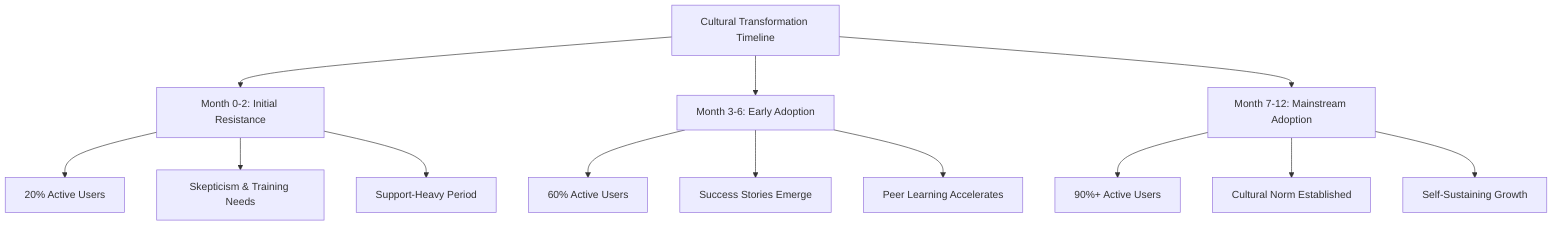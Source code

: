 graph TD
    A[Cultural Transformation Timeline] --> B[Month 0-2: Initial Resistance]
    A --> C[Month 3-6: Early Adoption]
    A --> D[Month 7-12: Mainstream Adoption]
    
    B --> B1[20% Active Users]
    B --> B2[Skepticism & Training Needs]
    B --> B3[Support-Heavy Period]
    
    C --> C1[60% Active Users]
    C --> C2[Success Stories Emerge]
    C --> C3[Peer Learning Accelerates]
    
    D --> D1[90%+ Active Users]
    D --> D2[Cultural Norm Established]
    D --> D3[Self-Sustaining Growth]